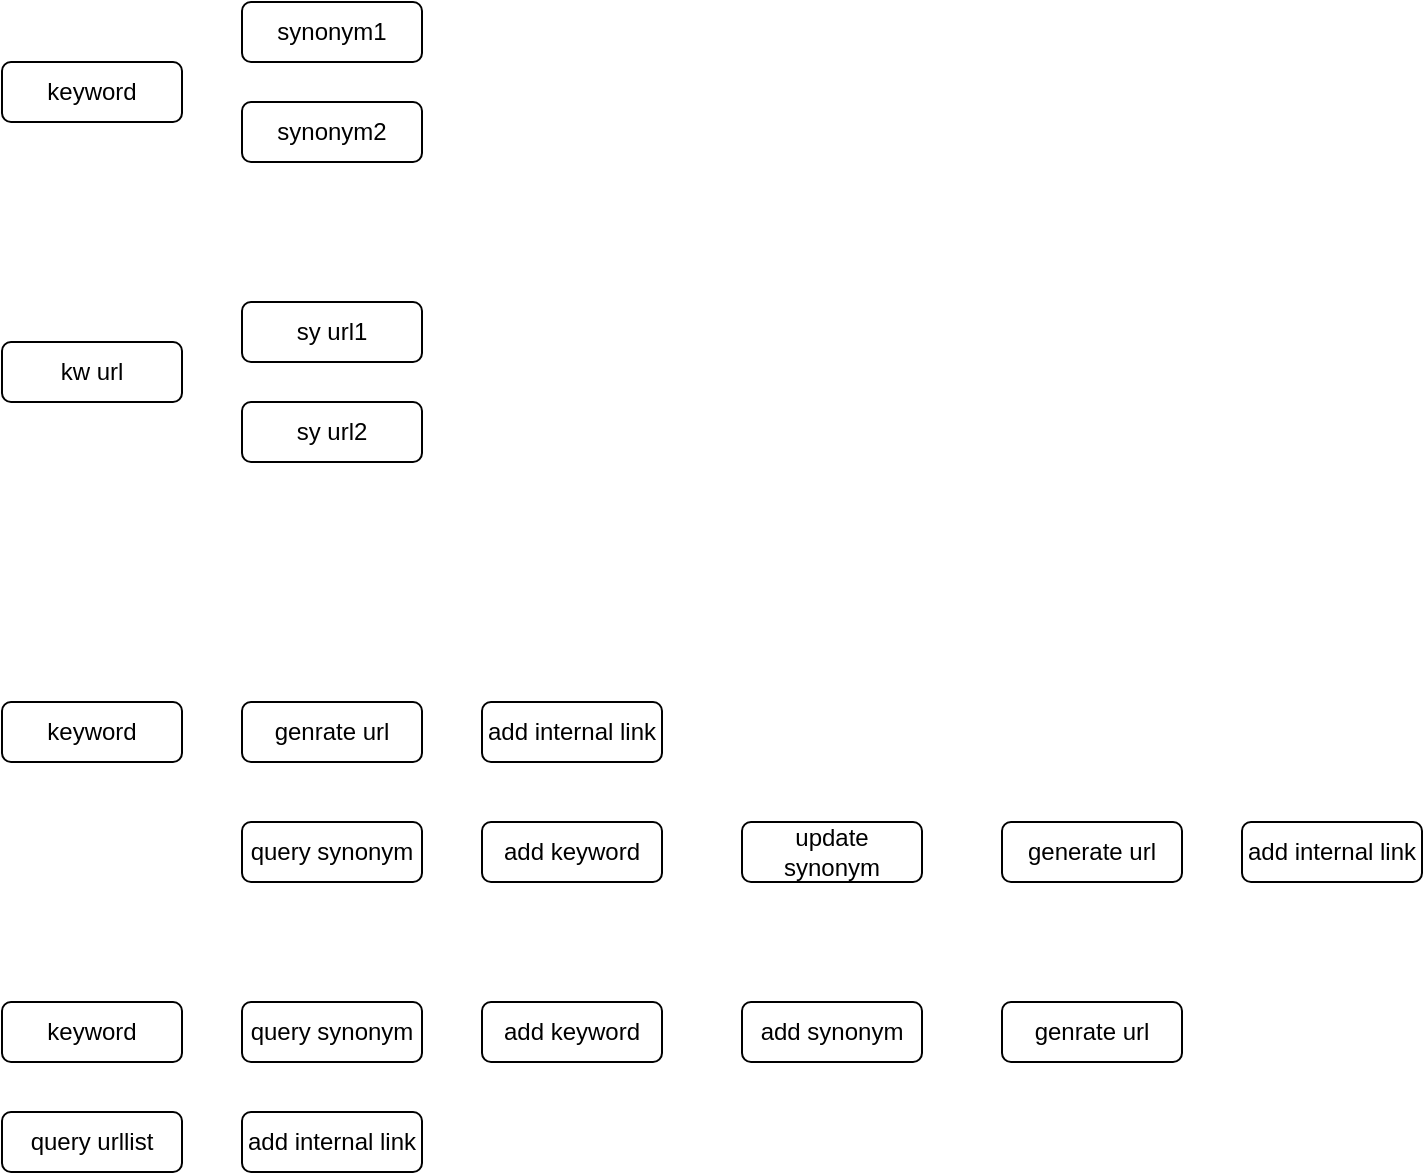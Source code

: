 <mxfile version="24.4.4" type="github">
  <diagram name="第 1 页" id="1qqWGqqX0jNzk8FhyLNJ">
    <mxGraphModel dx="1434" dy="673" grid="1" gridSize="10" guides="1" tooltips="1" connect="1" arrows="1" fold="1" page="1" pageScale="1" pageWidth="827" pageHeight="1169" math="0" shadow="0">
      <root>
        <mxCell id="0" />
        <mxCell id="1" parent="0" />
        <mxCell id="pkuzvF_IylS6FSDwMEXB-1" value="keyword" style="rounded=1;whiteSpace=wrap;html=1;" vertex="1" parent="1">
          <mxGeometry x="70" y="60" width="90" height="30" as="geometry" />
        </mxCell>
        <mxCell id="pkuzvF_IylS6FSDwMEXB-2" value="synonym1" style="rounded=1;whiteSpace=wrap;html=1;" vertex="1" parent="1">
          <mxGeometry x="190" y="30" width="90" height="30" as="geometry" />
        </mxCell>
        <mxCell id="pkuzvF_IylS6FSDwMEXB-3" value="kw url" style="rounded=1;whiteSpace=wrap;html=1;" vertex="1" parent="1">
          <mxGeometry x="70" y="200" width="90" height="30" as="geometry" />
        </mxCell>
        <mxCell id="pkuzvF_IylS6FSDwMEXB-4" value="sy url1" style="rounded=1;whiteSpace=wrap;html=1;" vertex="1" parent="1">
          <mxGeometry x="190" y="180" width="90" height="30" as="geometry" />
        </mxCell>
        <mxCell id="pkuzvF_IylS6FSDwMEXB-5" value="synonym2" style="rounded=1;whiteSpace=wrap;html=1;" vertex="1" parent="1">
          <mxGeometry x="190" y="80" width="90" height="30" as="geometry" />
        </mxCell>
        <mxCell id="pkuzvF_IylS6FSDwMEXB-6" value="sy url2" style="rounded=1;whiteSpace=wrap;html=1;" vertex="1" parent="1">
          <mxGeometry x="190" y="230" width="90" height="30" as="geometry" />
        </mxCell>
        <mxCell id="pkuzvF_IylS6FSDwMEXB-8" value="keyword" style="rounded=1;whiteSpace=wrap;html=1;" vertex="1" parent="1">
          <mxGeometry x="70" y="380" width="90" height="30" as="geometry" />
        </mxCell>
        <mxCell id="pkuzvF_IylS6FSDwMEXB-10" value="genrate url" style="rounded=1;whiteSpace=wrap;html=1;" vertex="1" parent="1">
          <mxGeometry x="190" y="380" width="90" height="30" as="geometry" />
        </mxCell>
        <mxCell id="pkuzvF_IylS6FSDwMEXB-11" value="query synonym" style="rounded=1;whiteSpace=wrap;html=1;" vertex="1" parent="1">
          <mxGeometry x="190" y="440" width="90" height="30" as="geometry" />
        </mxCell>
        <mxCell id="pkuzvF_IylS6FSDwMEXB-13" value="add keyword" style="rounded=1;whiteSpace=wrap;html=1;" vertex="1" parent="1">
          <mxGeometry x="310" y="440" width="90" height="30" as="geometry" />
        </mxCell>
        <mxCell id="pkuzvF_IylS6FSDwMEXB-14" value="update synonym" style="rounded=1;whiteSpace=wrap;html=1;" vertex="1" parent="1">
          <mxGeometry x="440" y="440" width="90" height="30" as="geometry" />
        </mxCell>
        <mxCell id="pkuzvF_IylS6FSDwMEXB-15" value="generate url" style="rounded=1;whiteSpace=wrap;html=1;" vertex="1" parent="1">
          <mxGeometry x="570" y="440" width="90" height="30" as="geometry" />
        </mxCell>
        <mxCell id="pkuzvF_IylS6FSDwMEXB-16" value="keyword" style="rounded=1;whiteSpace=wrap;html=1;" vertex="1" parent="1">
          <mxGeometry x="70" y="530" width="90" height="30" as="geometry" />
        </mxCell>
        <mxCell id="pkuzvF_IylS6FSDwMEXB-17" value="genrate url" style="rounded=1;whiteSpace=wrap;html=1;" vertex="1" parent="1">
          <mxGeometry x="570" y="530" width="90" height="30" as="geometry" />
        </mxCell>
        <mxCell id="pkuzvF_IylS6FSDwMEXB-18" value="query synonym" style="rounded=1;whiteSpace=wrap;html=1;" vertex="1" parent="1">
          <mxGeometry x="190" y="530" width="90" height="30" as="geometry" />
        </mxCell>
        <mxCell id="pkuzvF_IylS6FSDwMEXB-19" value="query urllist" style="rounded=1;whiteSpace=wrap;html=1;" vertex="1" parent="1">
          <mxGeometry x="70" y="585" width="90" height="30" as="geometry" />
        </mxCell>
        <mxCell id="pkuzvF_IylS6FSDwMEXB-22" value="add internal link" style="rounded=1;whiteSpace=wrap;html=1;" vertex="1" parent="1">
          <mxGeometry x="310" y="380" width="90" height="30" as="geometry" />
        </mxCell>
        <mxCell id="pkuzvF_IylS6FSDwMEXB-23" value="add internal link" style="rounded=1;whiteSpace=wrap;html=1;" vertex="1" parent="1">
          <mxGeometry x="690" y="440" width="90" height="30" as="geometry" />
        </mxCell>
        <mxCell id="pkuzvF_IylS6FSDwMEXB-24" value="add internal link" style="rounded=1;whiteSpace=wrap;html=1;" vertex="1" parent="1">
          <mxGeometry x="190" y="585" width="90" height="30" as="geometry" />
        </mxCell>
        <mxCell id="pkuzvF_IylS6FSDwMEXB-30" value="add keyword" style="rounded=1;whiteSpace=wrap;html=1;" vertex="1" parent="1">
          <mxGeometry x="310" y="530" width="90" height="30" as="geometry" />
        </mxCell>
        <mxCell id="pkuzvF_IylS6FSDwMEXB-31" value="add synonym" style="rounded=1;whiteSpace=wrap;html=1;" vertex="1" parent="1">
          <mxGeometry x="440" y="530" width="90" height="30" as="geometry" />
        </mxCell>
      </root>
    </mxGraphModel>
  </diagram>
</mxfile>

